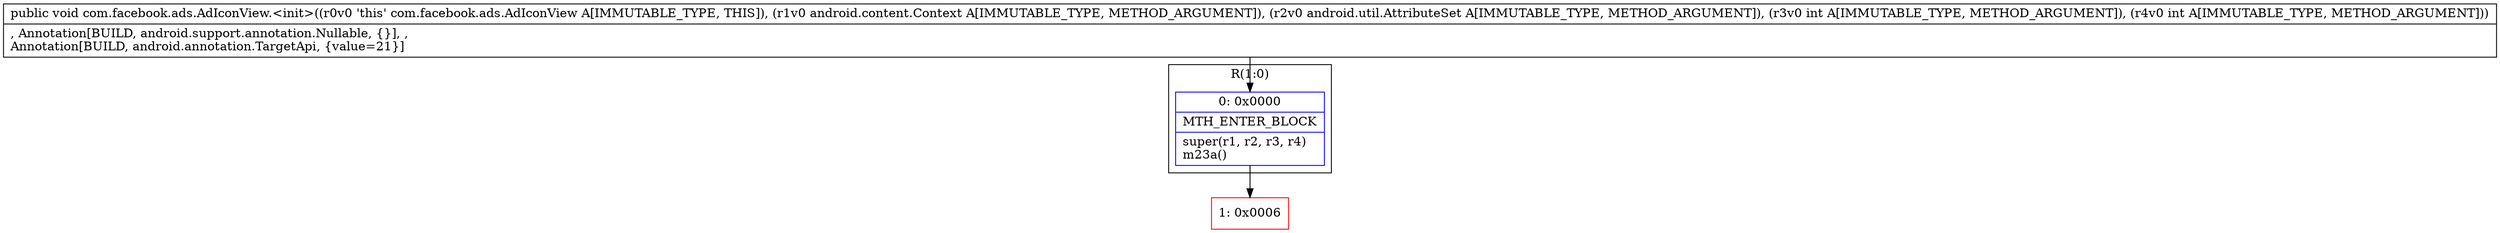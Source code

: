 digraph "CFG forcom.facebook.ads.AdIconView.\<init\>(Landroid\/content\/Context;Landroid\/util\/AttributeSet;II)V" {
subgraph cluster_Region_1019828744 {
label = "R(1:0)";
node [shape=record,color=blue];
Node_0 [shape=record,label="{0\:\ 0x0000|MTH_ENTER_BLOCK\l|super(r1, r2, r3, r4)\lm23a()\l}"];
}
Node_1 [shape=record,color=red,label="{1\:\ 0x0006}"];
MethodNode[shape=record,label="{public void com.facebook.ads.AdIconView.\<init\>((r0v0 'this' com.facebook.ads.AdIconView A[IMMUTABLE_TYPE, THIS]), (r1v0 android.content.Context A[IMMUTABLE_TYPE, METHOD_ARGUMENT]), (r2v0 android.util.AttributeSet A[IMMUTABLE_TYPE, METHOD_ARGUMENT]), (r3v0 int A[IMMUTABLE_TYPE, METHOD_ARGUMENT]), (r4v0 int A[IMMUTABLE_TYPE, METHOD_ARGUMENT]))  | , Annotation[BUILD, android.support.annotation.Nullable, \{\}], , \lAnnotation[BUILD, android.annotation.TargetApi, \{value=21\}]\l}"];
MethodNode -> Node_0;
Node_0 -> Node_1;
}

